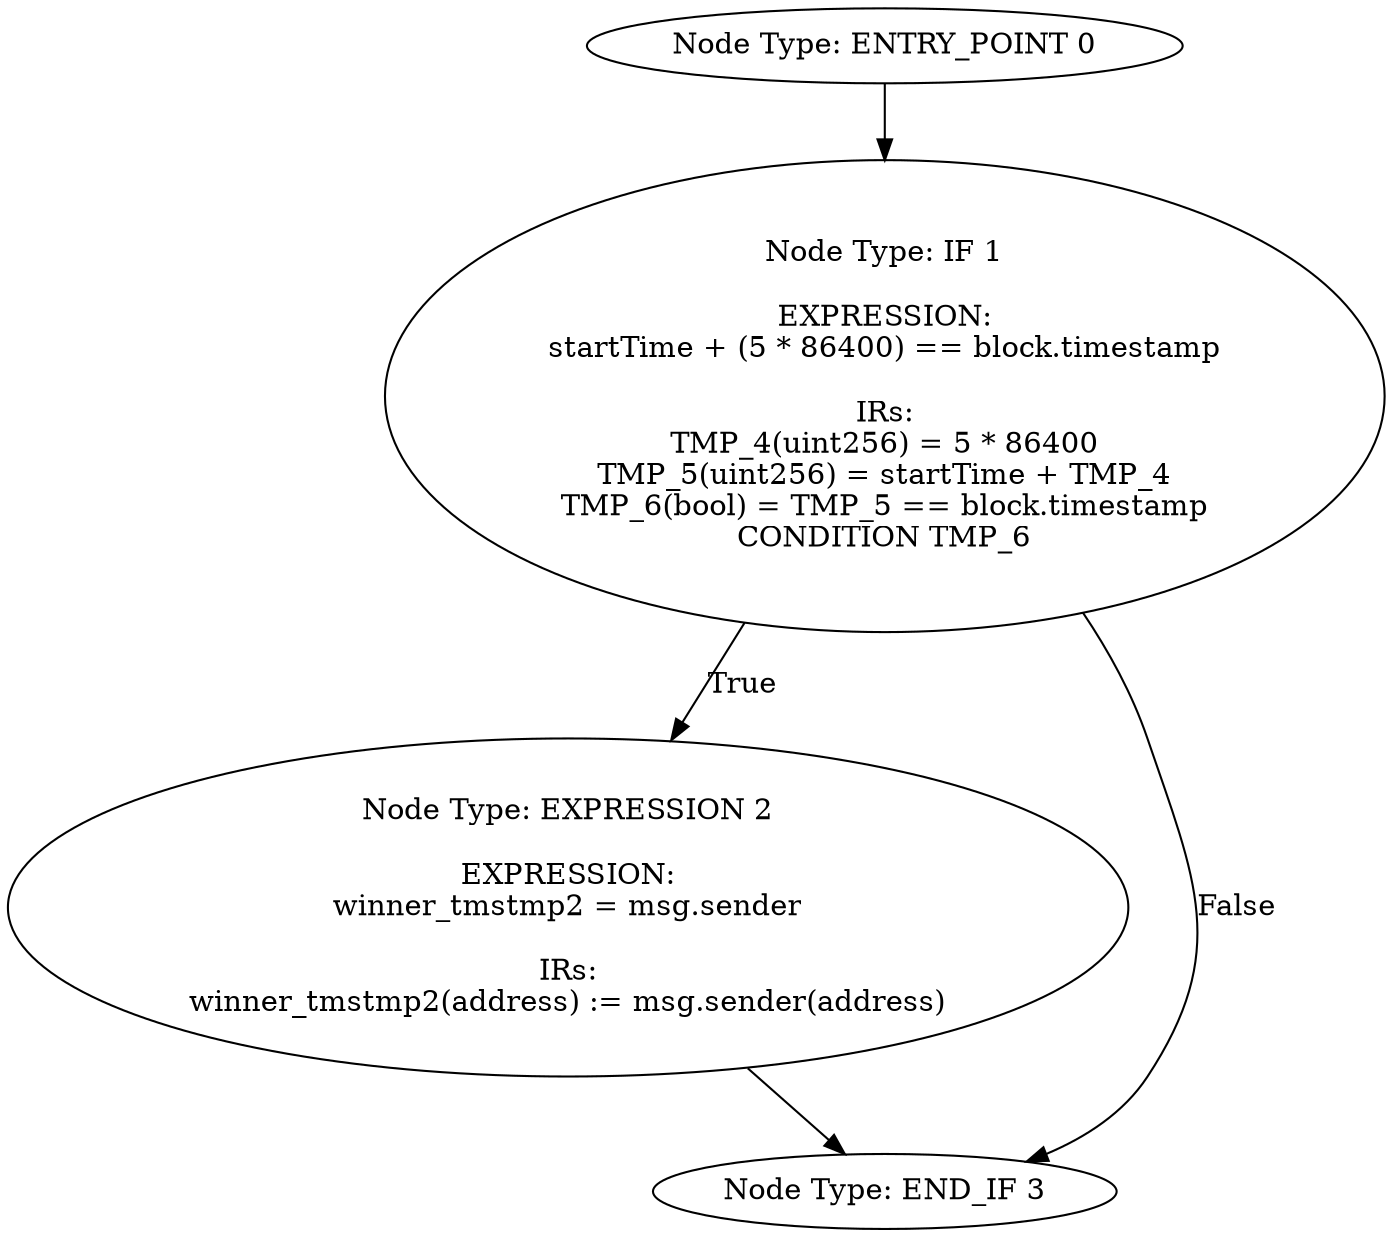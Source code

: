 digraph{
0[label="Node Type: ENTRY_POINT 0
"];
0->1;
1[label="Node Type: IF 1

EXPRESSION:
startTime + (5 * 86400) == block.timestamp

IRs:
TMP_4(uint256) = 5 * 86400
TMP_5(uint256) = startTime + TMP_4
TMP_6(bool) = TMP_5 == block.timestamp
CONDITION TMP_6"];
1->2[label="True"];
1->3[label="False"];
2[label="Node Type: EXPRESSION 2

EXPRESSION:
winner_tmstmp2 = msg.sender

IRs:
winner_tmstmp2(address) := msg.sender(address)"];
2->3;
3[label="Node Type: END_IF 3
"];
}
